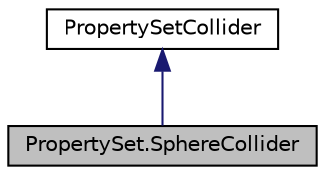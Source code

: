 digraph "PropertySet.SphereCollider"
{
  edge [fontname="Helvetica",fontsize="10",labelfontname="Helvetica",labelfontsize="10"];
  node [fontname="Helvetica",fontsize="10",shape=record];
  Node0 [label="PropertySet.SphereCollider",height=0.2,width=0.4,color="black", fillcolor="grey75", style="filled", fontcolor="black"];
  Node1 -> Node0 [dir="back",color="midnightblue",fontsize="10",style="solid",fontname="Helvetica"];
  Node1 [label="PropertySetCollider",height=0.2,width=0.4,color="black", fillcolor="white", style="filled",URL="$class_property_set_1_1_property_set_collider.html",tooltip="Stores collider information for a PropertySet. "];
}
